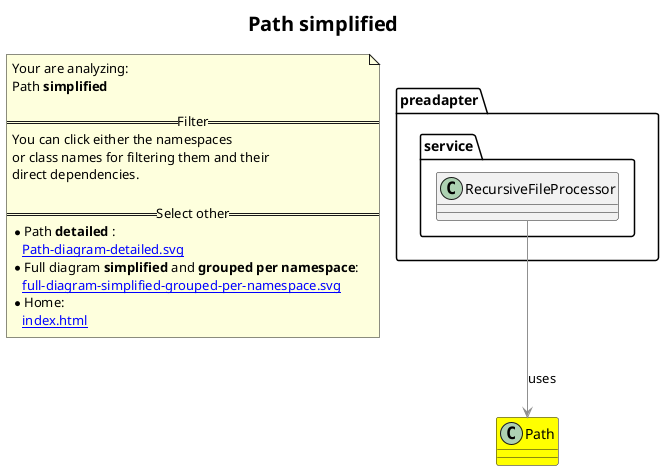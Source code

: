 @startuml
title <size:20>Path **simplified** </size>
note "Your are analyzing:\nPath **simplified** \n\n==Filter==\nYou can click either the namespaces \nor class names for filtering them and their\ndirect dependencies.\n\n==Select other==\n* Path **detailed** :\n   [[Path-diagram-detailed.svg]]\n* Full diagram **simplified** and **grouped per namespace**:\n   [[full-diagram-simplified-grouped-per-namespace.svg]]\n* Home:\n   [[index.html]]" as FloatingNote
class Path [[Path-diagram-simplified.svg]] #yellow {
}
  class preadapter.service.RecursiveFileProcessor [[preadapter.service.RecursiveFileProcessor-diagram-simplified.svg]]  {
  }
 ' *************************************** 
 ' *************************************** 
 ' *************************************** 
' Class relations extracted from namespace:
' 
' Class relations extracted from namespace:
' preadapter.service
preadapter.service.RecursiveFileProcessor -[#909090]-> Path  : uses 
@enduml